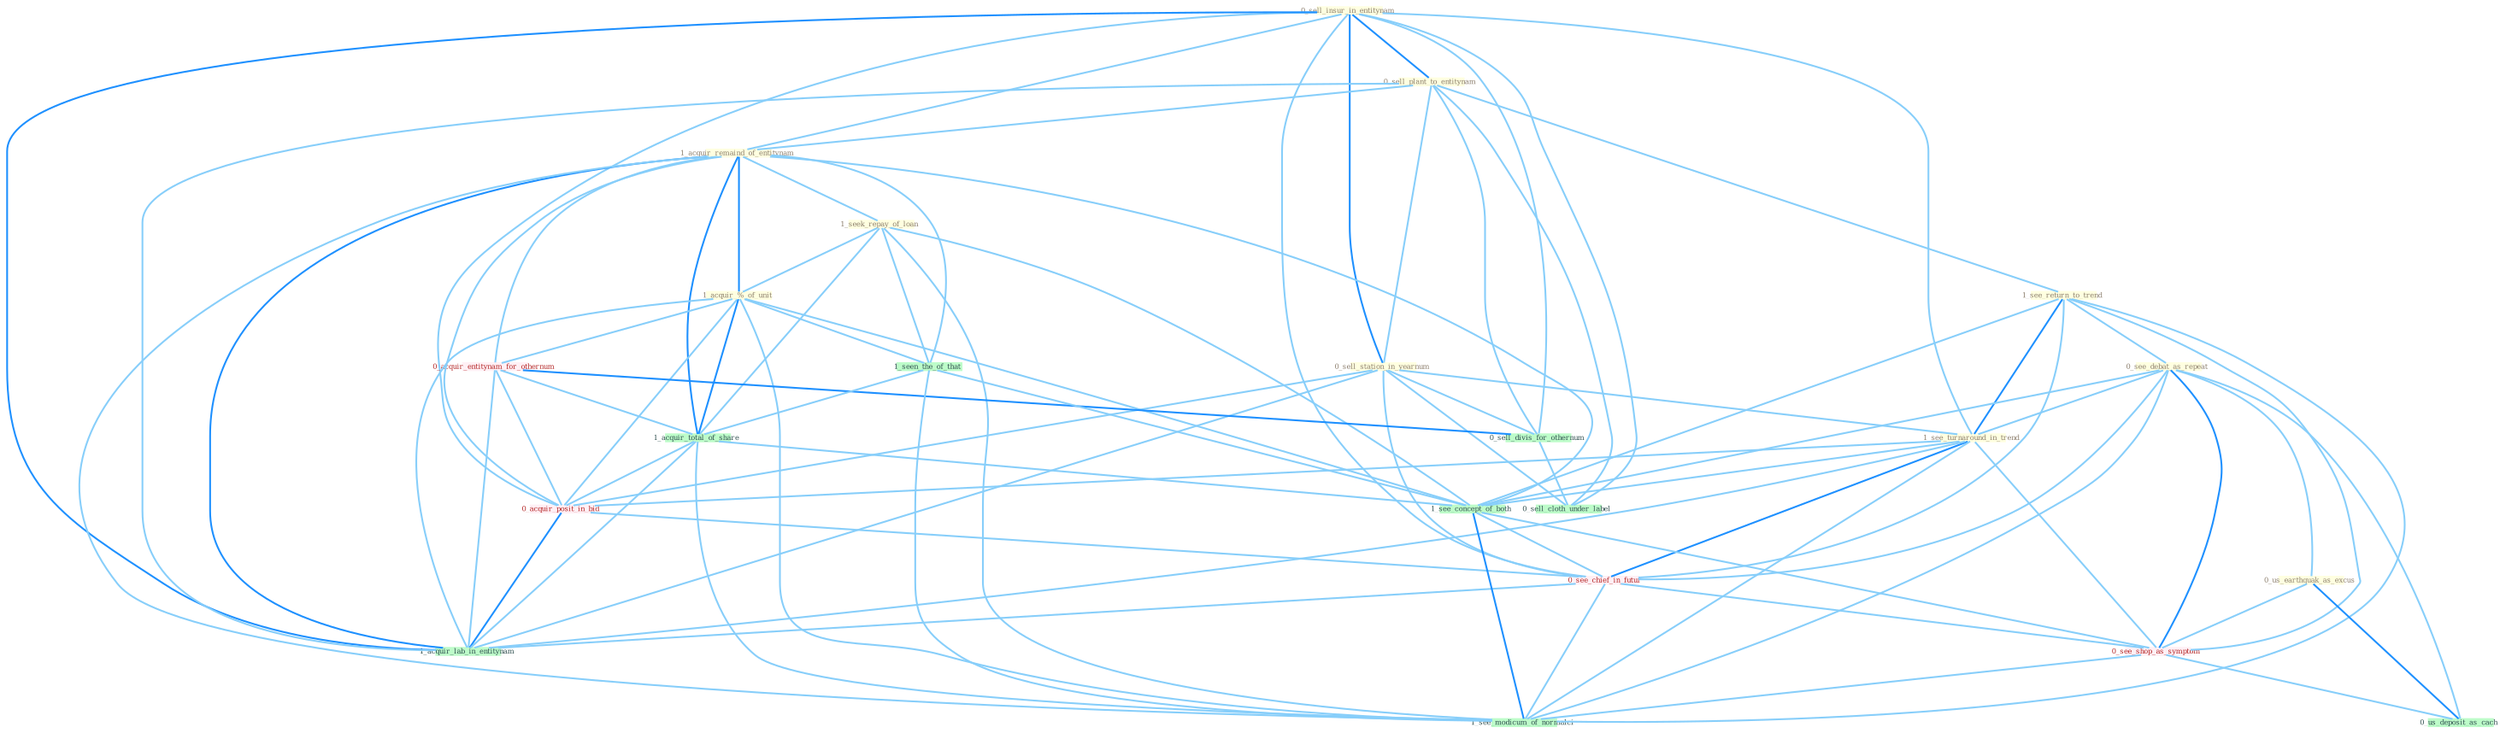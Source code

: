 Graph G{ 
    node
    [shape=polygon,style=filled,width=.5,height=.06,color="#BDFCC9",fixedsize=true,fontsize=4,
    fontcolor="#2f4f4f"];
    {node
    [color="#ffffe0", fontcolor="#8b7d6b"] "0_sell_insur_in_entitynam " "0_sell_plant_to_entitynam " "1_see_return_to_trend " "1_acquir_remaind_of_entitynam " "0_sell_station_in_yearnum " "0_see_debat_as_repeat " "1_seek_repay_of_loan " "0_us_earthquak_as_excus " "1_acquir_%_of_unit " "1_see_turnaround_in_trend "}
{node [color="#fff0f5", fontcolor="#b22222"] "0_acquir_entitynam_for_othernum " "0_acquir_posit_in_bid " "0_see_chief_in_futur " "0_see_shop_as_symptom "}
edge [color="#B0E2FF"];

	"0_sell_insur_in_entitynam " -- "0_sell_plant_to_entitynam " [w="2", color="#1e90ff" , len=0.8];
	"0_sell_insur_in_entitynam " -- "1_acquir_remaind_of_entitynam " [w="1", color="#87cefa" ];
	"0_sell_insur_in_entitynam " -- "0_sell_station_in_yearnum " [w="2", color="#1e90ff" , len=0.8];
	"0_sell_insur_in_entitynam " -- "1_see_turnaround_in_trend " [w="1", color="#87cefa" ];
	"0_sell_insur_in_entitynam " -- "0_sell_divis_for_othernum " [w="1", color="#87cefa" ];
	"0_sell_insur_in_entitynam " -- "0_sell_cloth_under_label " [w="1", color="#87cefa" ];
	"0_sell_insur_in_entitynam " -- "0_acquir_posit_in_bid " [w="1", color="#87cefa" ];
	"0_sell_insur_in_entitynam " -- "0_see_chief_in_futur " [w="1", color="#87cefa" ];
	"0_sell_insur_in_entitynam " -- "1_acquir_lab_in_entitynam " [w="2", color="#1e90ff" , len=0.8];
	"0_sell_plant_to_entitynam " -- "1_see_return_to_trend " [w="1", color="#87cefa" ];
	"0_sell_plant_to_entitynam " -- "1_acquir_remaind_of_entitynam " [w="1", color="#87cefa" ];
	"0_sell_plant_to_entitynam " -- "0_sell_station_in_yearnum " [w="1", color="#87cefa" ];
	"0_sell_plant_to_entitynam " -- "0_sell_divis_for_othernum " [w="1", color="#87cefa" ];
	"0_sell_plant_to_entitynam " -- "0_sell_cloth_under_label " [w="1", color="#87cefa" ];
	"0_sell_plant_to_entitynam " -- "1_acquir_lab_in_entitynam " [w="1", color="#87cefa" ];
	"1_see_return_to_trend " -- "0_see_debat_as_repeat " [w="1", color="#87cefa" ];
	"1_see_return_to_trend " -- "1_see_turnaround_in_trend " [w="2", color="#1e90ff" , len=0.8];
	"1_see_return_to_trend " -- "1_see_concept_of_both " [w="1", color="#87cefa" ];
	"1_see_return_to_trend " -- "0_see_chief_in_futur " [w="1", color="#87cefa" ];
	"1_see_return_to_trend " -- "0_see_shop_as_symptom " [w="1", color="#87cefa" ];
	"1_see_return_to_trend " -- "1_see_modicum_of_normalci " [w="1", color="#87cefa" ];
	"1_acquir_remaind_of_entitynam " -- "1_seek_repay_of_loan " [w="1", color="#87cefa" ];
	"1_acquir_remaind_of_entitynam " -- "1_acquir_%_of_unit " [w="2", color="#1e90ff" , len=0.8];
	"1_acquir_remaind_of_entitynam " -- "0_acquir_entitynam_for_othernum " [w="1", color="#87cefa" ];
	"1_acquir_remaind_of_entitynam " -- "1_seen_the_of_that " [w="1", color="#87cefa" ];
	"1_acquir_remaind_of_entitynam " -- "1_acquir_total_of_share " [w="2", color="#1e90ff" , len=0.8];
	"1_acquir_remaind_of_entitynam " -- "0_acquir_posit_in_bid " [w="1", color="#87cefa" ];
	"1_acquir_remaind_of_entitynam " -- "1_see_concept_of_both " [w="1", color="#87cefa" ];
	"1_acquir_remaind_of_entitynam " -- "1_acquir_lab_in_entitynam " [w="2", color="#1e90ff" , len=0.8];
	"1_acquir_remaind_of_entitynam " -- "1_see_modicum_of_normalci " [w="1", color="#87cefa" ];
	"0_sell_station_in_yearnum " -- "1_see_turnaround_in_trend " [w="1", color="#87cefa" ];
	"0_sell_station_in_yearnum " -- "0_sell_divis_for_othernum " [w="1", color="#87cefa" ];
	"0_sell_station_in_yearnum " -- "0_sell_cloth_under_label " [w="1", color="#87cefa" ];
	"0_sell_station_in_yearnum " -- "0_acquir_posit_in_bid " [w="1", color="#87cefa" ];
	"0_sell_station_in_yearnum " -- "0_see_chief_in_futur " [w="1", color="#87cefa" ];
	"0_sell_station_in_yearnum " -- "1_acquir_lab_in_entitynam " [w="1", color="#87cefa" ];
	"0_see_debat_as_repeat " -- "0_us_earthquak_as_excus " [w="1", color="#87cefa" ];
	"0_see_debat_as_repeat " -- "1_see_turnaround_in_trend " [w="1", color="#87cefa" ];
	"0_see_debat_as_repeat " -- "1_see_concept_of_both " [w="1", color="#87cefa" ];
	"0_see_debat_as_repeat " -- "0_see_chief_in_futur " [w="1", color="#87cefa" ];
	"0_see_debat_as_repeat " -- "0_see_shop_as_symptom " [w="2", color="#1e90ff" , len=0.8];
	"0_see_debat_as_repeat " -- "0_us_deposit_as_cach " [w="1", color="#87cefa" ];
	"0_see_debat_as_repeat " -- "1_see_modicum_of_normalci " [w="1", color="#87cefa" ];
	"1_seek_repay_of_loan " -- "1_acquir_%_of_unit " [w="1", color="#87cefa" ];
	"1_seek_repay_of_loan " -- "1_seen_the_of_that " [w="1", color="#87cefa" ];
	"1_seek_repay_of_loan " -- "1_acquir_total_of_share " [w="1", color="#87cefa" ];
	"1_seek_repay_of_loan " -- "1_see_concept_of_both " [w="1", color="#87cefa" ];
	"1_seek_repay_of_loan " -- "1_see_modicum_of_normalci " [w="1", color="#87cefa" ];
	"0_us_earthquak_as_excus " -- "0_see_shop_as_symptom " [w="1", color="#87cefa" ];
	"0_us_earthquak_as_excus " -- "0_us_deposit_as_cach " [w="2", color="#1e90ff" , len=0.8];
	"1_acquir_%_of_unit " -- "0_acquir_entitynam_for_othernum " [w="1", color="#87cefa" ];
	"1_acquir_%_of_unit " -- "1_seen_the_of_that " [w="1", color="#87cefa" ];
	"1_acquir_%_of_unit " -- "1_acquir_total_of_share " [w="2", color="#1e90ff" , len=0.8];
	"1_acquir_%_of_unit " -- "0_acquir_posit_in_bid " [w="1", color="#87cefa" ];
	"1_acquir_%_of_unit " -- "1_see_concept_of_both " [w="1", color="#87cefa" ];
	"1_acquir_%_of_unit " -- "1_acquir_lab_in_entitynam " [w="1", color="#87cefa" ];
	"1_acquir_%_of_unit " -- "1_see_modicum_of_normalci " [w="1", color="#87cefa" ];
	"1_see_turnaround_in_trend " -- "0_acquir_posit_in_bid " [w="1", color="#87cefa" ];
	"1_see_turnaround_in_trend " -- "1_see_concept_of_both " [w="1", color="#87cefa" ];
	"1_see_turnaround_in_trend " -- "0_see_chief_in_futur " [w="2", color="#1e90ff" , len=0.8];
	"1_see_turnaround_in_trend " -- "0_see_shop_as_symptom " [w="1", color="#87cefa" ];
	"1_see_turnaround_in_trend " -- "1_acquir_lab_in_entitynam " [w="1", color="#87cefa" ];
	"1_see_turnaround_in_trend " -- "1_see_modicum_of_normalci " [w="1", color="#87cefa" ];
	"0_acquir_entitynam_for_othernum " -- "0_sell_divis_for_othernum " [w="2", color="#1e90ff" , len=0.8];
	"0_acquir_entitynam_for_othernum " -- "1_acquir_total_of_share " [w="1", color="#87cefa" ];
	"0_acquir_entitynam_for_othernum " -- "0_acquir_posit_in_bid " [w="1", color="#87cefa" ];
	"0_acquir_entitynam_for_othernum " -- "1_acquir_lab_in_entitynam " [w="1", color="#87cefa" ];
	"1_seen_the_of_that " -- "1_acquir_total_of_share " [w="1", color="#87cefa" ];
	"1_seen_the_of_that " -- "1_see_concept_of_both " [w="1", color="#87cefa" ];
	"1_seen_the_of_that " -- "1_see_modicum_of_normalci " [w="1", color="#87cefa" ];
	"0_sell_divis_for_othernum " -- "0_sell_cloth_under_label " [w="1", color="#87cefa" ];
	"1_acquir_total_of_share " -- "0_acquir_posit_in_bid " [w="1", color="#87cefa" ];
	"1_acquir_total_of_share " -- "1_see_concept_of_both " [w="1", color="#87cefa" ];
	"1_acquir_total_of_share " -- "1_acquir_lab_in_entitynam " [w="1", color="#87cefa" ];
	"1_acquir_total_of_share " -- "1_see_modicum_of_normalci " [w="1", color="#87cefa" ];
	"0_acquir_posit_in_bid " -- "0_see_chief_in_futur " [w="1", color="#87cefa" ];
	"0_acquir_posit_in_bid " -- "1_acquir_lab_in_entitynam " [w="2", color="#1e90ff" , len=0.8];
	"1_see_concept_of_both " -- "0_see_chief_in_futur " [w="1", color="#87cefa" ];
	"1_see_concept_of_both " -- "0_see_shop_as_symptom " [w="1", color="#87cefa" ];
	"1_see_concept_of_both " -- "1_see_modicum_of_normalci " [w="2", color="#1e90ff" , len=0.8];
	"0_see_chief_in_futur " -- "0_see_shop_as_symptom " [w="1", color="#87cefa" ];
	"0_see_chief_in_futur " -- "1_acquir_lab_in_entitynam " [w="1", color="#87cefa" ];
	"0_see_chief_in_futur " -- "1_see_modicum_of_normalci " [w="1", color="#87cefa" ];
	"0_see_shop_as_symptom " -- "0_us_deposit_as_cach " [w="1", color="#87cefa" ];
	"0_see_shop_as_symptom " -- "1_see_modicum_of_normalci " [w="1", color="#87cefa" ];
}